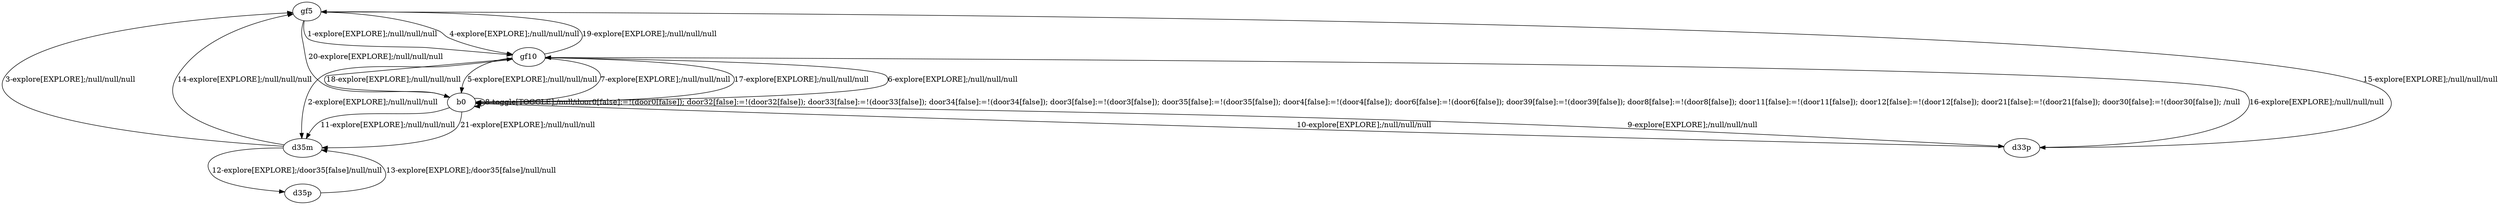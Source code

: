 # Total number of goals covered by this test: 1
# d35p --> d35m

digraph g {
"gf5" -> "gf10" [label = "1-explore[EXPLORE];/null/null/null"];
"gf10" -> "d35m" [label = "2-explore[EXPLORE];/null/null/null"];
"d35m" -> "gf5" [label = "3-explore[EXPLORE];/null/null/null"];
"gf5" -> "gf10" [label = "4-explore[EXPLORE];/null/null/null"];
"gf10" -> "b0" [label = "5-explore[EXPLORE];/null/null/null"];
"b0" -> "gf10" [label = "6-explore[EXPLORE];/null/null/null"];
"gf10" -> "b0" [label = "7-explore[EXPLORE];/null/null/null"];
"b0" -> "b0" [label = "8-toggle[TOGGLE];/null/door0[false]:=!(door0[false]); door32[false]:=!(door32[false]); door33[false]:=!(door33[false]); door34[false]:=!(door34[false]); door3[false]:=!(door3[false]); door35[false]:=!(door35[false]); door4[false]:=!(door4[false]); door6[false]:=!(door6[false]); door39[false]:=!(door39[false]); door8[false]:=!(door8[false]); door11[false]:=!(door11[false]); door12[false]:=!(door12[false]); door21[false]:=!(door21[false]); door30[false]:=!(door30[false]); /null"];
"b0" -> "d33p" [label = "9-explore[EXPLORE];/null/null/null"];
"d33p" -> "b0" [label = "10-explore[EXPLORE];/null/null/null"];
"b0" -> "d35m" [label = "11-explore[EXPLORE];/null/null/null"];
"d35m" -> "d35p" [label = "12-explore[EXPLORE];/door35[false]/null/null"];
"d35p" -> "d35m" [label = "13-explore[EXPLORE];/door35[false]/null/null"];
"d35m" -> "gf5" [label = "14-explore[EXPLORE];/null/null/null"];
"gf5" -> "d33p" [label = "15-explore[EXPLORE];/null/null/null"];
"d33p" -> "gf10" [label = "16-explore[EXPLORE];/null/null/null"];
"gf10" -> "b0" [label = "17-explore[EXPLORE];/null/null/null"];
"b0" -> "gf10" [label = "18-explore[EXPLORE];/null/null/null"];
"gf10" -> "gf5" [label = "19-explore[EXPLORE];/null/null/null"];
"gf5" -> "b0" [label = "20-explore[EXPLORE];/null/null/null"];
"b0" -> "d35m" [label = "21-explore[EXPLORE];/null/null/null"];
}